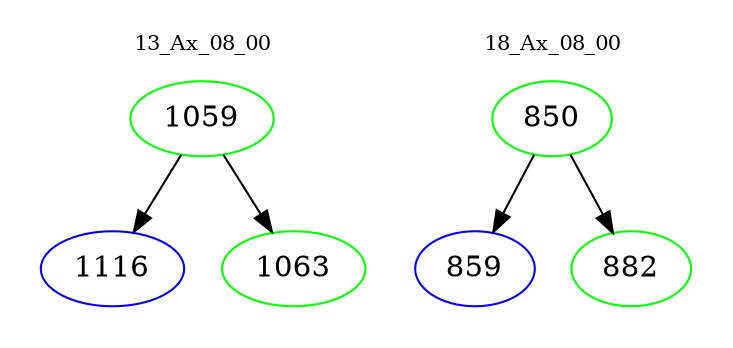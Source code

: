 digraph{
subgraph cluster_0 {
color = white
label = "13_Ax_08_00";
fontsize=10;
T0_1059 [label="1059", color="green"]
T0_1059 -> T0_1116 [color="black"]
T0_1116 [label="1116", color="blue"]
T0_1059 -> T0_1063 [color="black"]
T0_1063 [label="1063", color="green"]
}
subgraph cluster_1 {
color = white
label = "18_Ax_08_00";
fontsize=10;
T1_850 [label="850", color="green"]
T1_850 -> T1_859 [color="black"]
T1_859 [label="859", color="blue"]
T1_850 -> T1_882 [color="black"]
T1_882 [label="882", color="green"]
}
}
